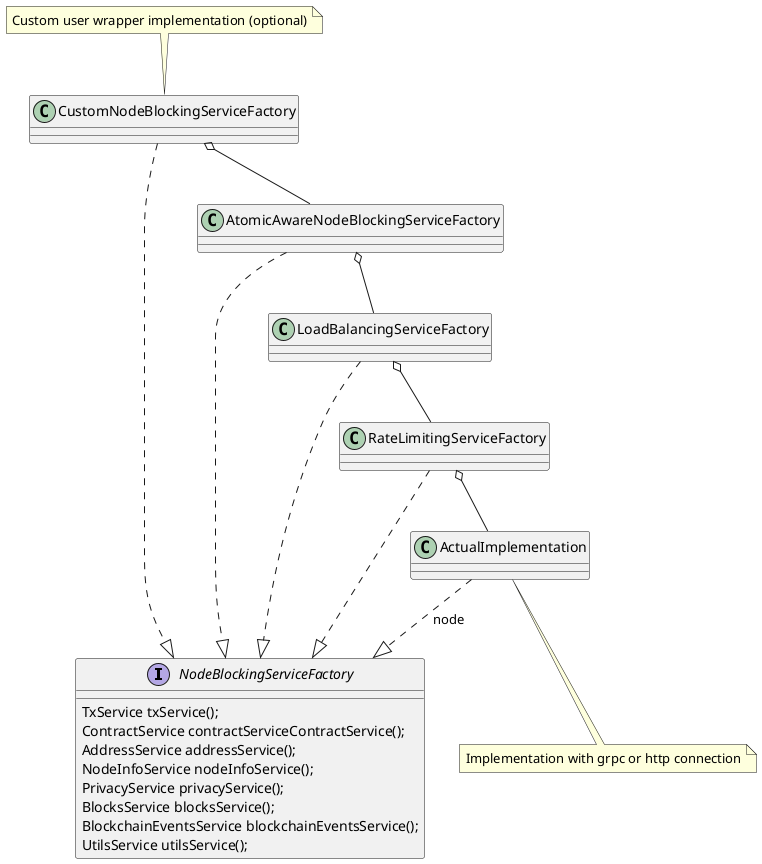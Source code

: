 @startuml diagram

interface NodeBlockingServiceFactory {
    TxService txService();
    ContractService contractServiceContractService();
    AddressService addressService();
    NodeInfoService nodeInfoService();
    PrivacyService privacyService();
    BlocksService blocksService();
    BlockchainEventsService blockchainEventsService();
    UtilsService utilsService();
}

LoadBalancingServiceFactory o-- RateLimitingServiceFactory
AtomicAwareNodeBlockingServiceFactory o-- LoadBalancingServiceFactory
CustomNodeBlockingServiceFactory o-- AtomicAwareNodeBlockingServiceFactory
RateLimitingServiceFactory o-- ActualImplementation


LoadBalancingServiceFactory ..|> NodeBlockingServiceFactory
AtomicAwareNodeBlockingServiceFactory ..|> NodeBlockingServiceFactory
CustomNodeBlockingServiceFactory ..|> NodeBlockingServiceFactory
RateLimitingServiceFactory ..|> NodeBlockingServiceFactory
ActualImplementation ..|> NodeBlockingServiceFactory : node

note bottom of ActualImplementation: Implementation with grpc or http connection
note top of CustomNodeBlockingServiceFactory: Custom user wrapper implementation (optional)



@enduml

RateLimitingServiceFactory o-- GrpcNodeServiceFactory
FeignNodeServiceFactory <|-- NodeBlockingServiceFactory
RateLimitingServiceFactory o-- FeignNodeServiceFactory

order autoconfig uml

example custom wrapper